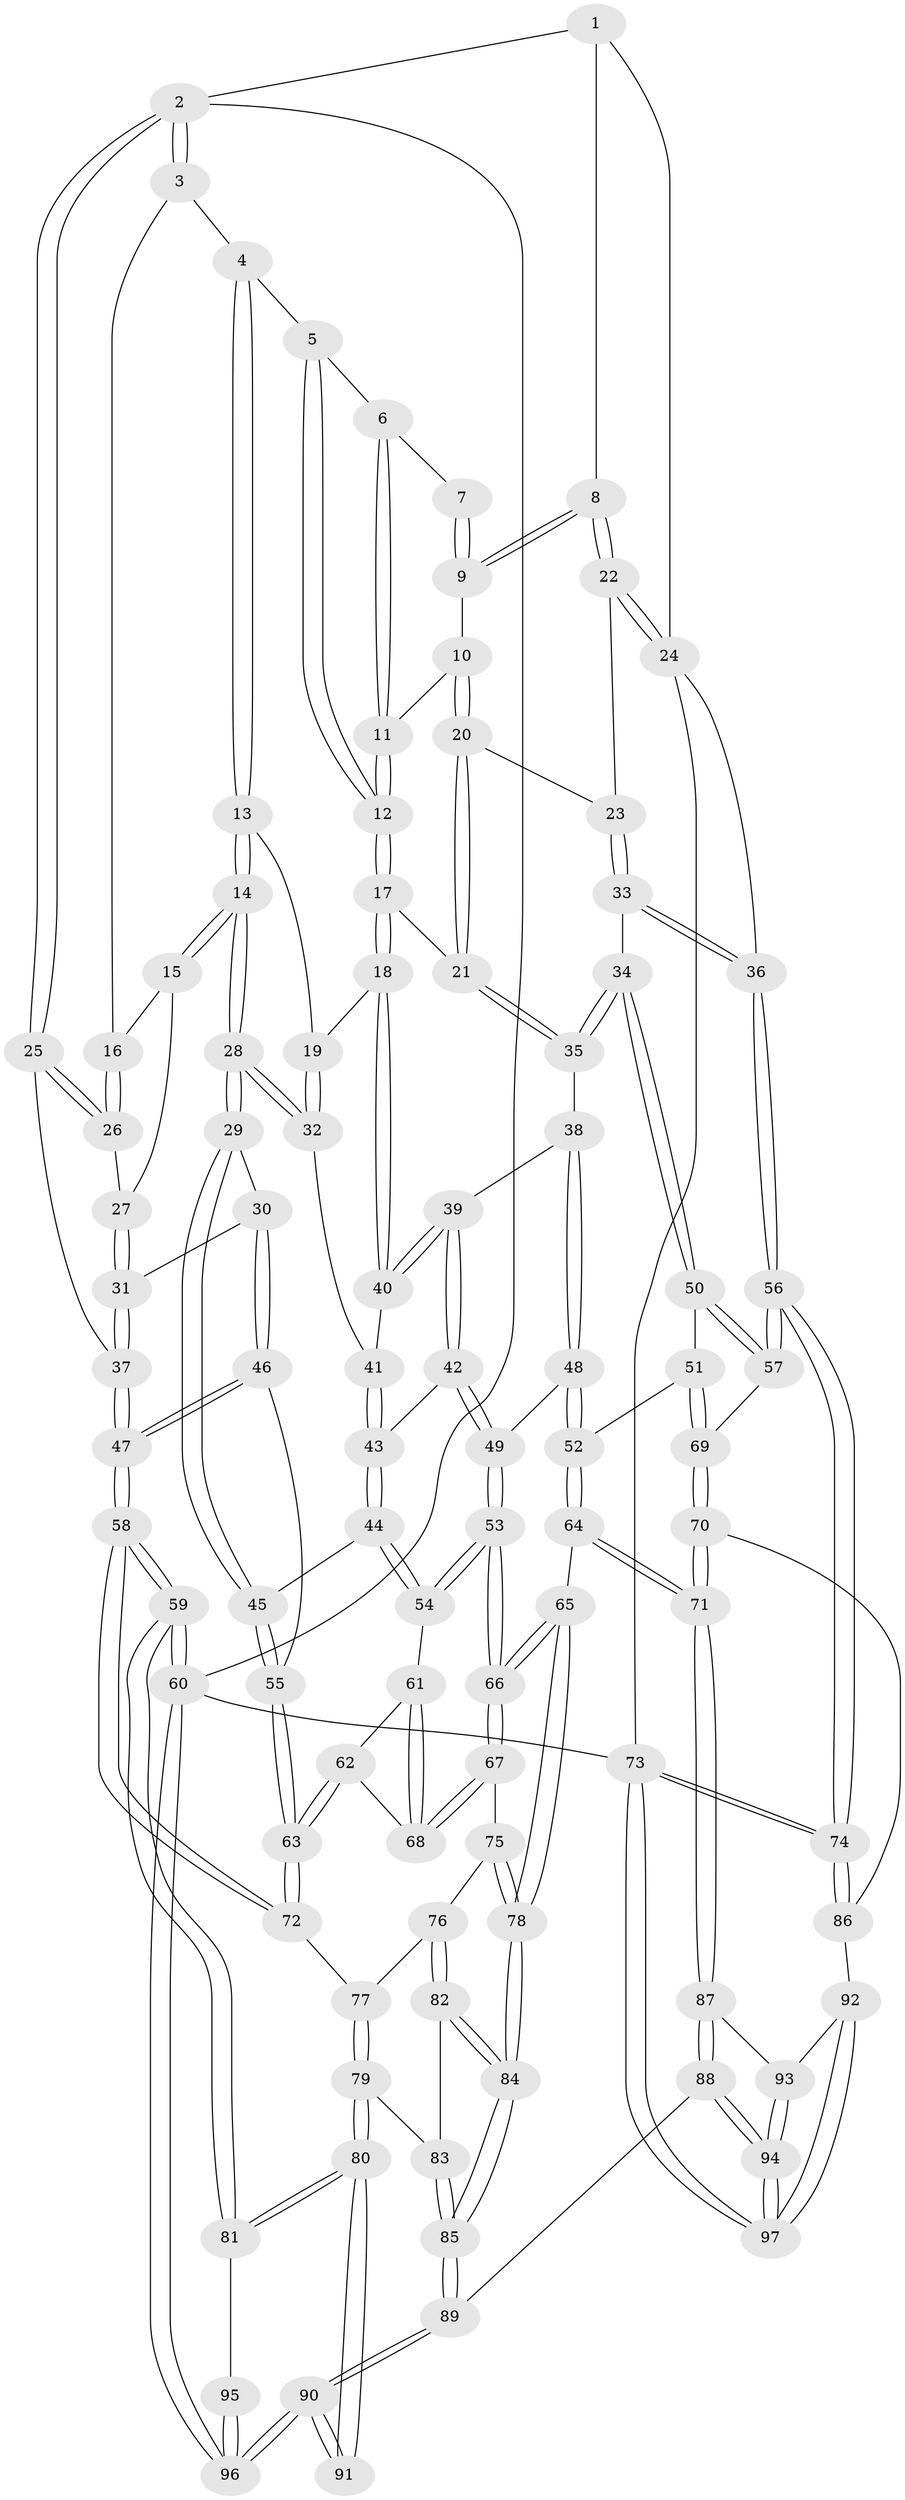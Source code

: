 // coarse degree distribution, {2: 0.14285714285714285, 4: 0.14285714285714285, 3: 0.6122448979591837, 5: 0.08163265306122448, 6: 0.02040816326530612}
// Generated by graph-tools (version 1.1) at 2025/54/03/04/25 22:54:44]
// undirected, 97 vertices, 239 edges
graph export_dot {
  node [color=gray90,style=filled];
  1 [pos="+0.992549343319215+0"];
  2 [pos="+0+0"];
  3 [pos="+0.1919196653646974+0"];
  4 [pos="+0.37222709646951097+0"];
  5 [pos="+0.6081345725724007+0"];
  6 [pos="+0.6143941625262577+0"];
  7 [pos="+0.918236639334084+0"];
  8 [pos="+0.9577478284987314+0.10021932833036781"];
  9 [pos="+0.8769114769285319+0.07528106656810338"];
  10 [pos="+0.8344317698957979+0.09477310849722029"];
  11 [pos="+0.8100434430090798+0.0859204112482664"];
  12 [pos="+0.656178992957018+0.1683568775105866"];
  13 [pos="+0.37296840017796823+0"];
  14 [pos="+0.24127528426098496+0.22512357132127944"];
  15 [pos="+0.16166903608493227+0.19155561667406185"];
  16 [pos="+0.09523769258293688+0.1367659362813159"];
  17 [pos="+0.6462424428796977+0.20675033240672744"];
  18 [pos="+0.5941850954740726+0.23297730998954294"];
  19 [pos="+0.48491286600615435+0.18503508008996358"];
  20 [pos="+0.8352584343147347+0.20584948954385032"];
  21 [pos="+0.7421062134537652+0.25587495132123156"];
  22 [pos="+0.9859732358461103+0.12045781473221805"];
  23 [pos="+0.8883121284993726+0.2265760694854633"];
  24 [pos="+1+0.17190744140855946"];
  25 [pos="+0+0.2221461300291769"];
  26 [pos="+0+0.1762938573304418"];
  27 [pos="+0.0930572124245431+0.2589616407916144"];
  28 [pos="+0.2818641545061102+0.36243640618186634"];
  29 [pos="+0.28014276701974267+0.3723570601209532"];
  30 [pos="+0.12193477626912821+0.3588047012045951"];
  31 [pos="+0.06968456042087308+0.3239646984169181"];
  32 [pos="+0.3642693065000359+0.30546718645487153"];
  33 [pos="+0.9849646351169848+0.3881512464233776"];
  34 [pos="+0.8572395776573549+0.4261297567687146"];
  35 [pos="+0.7875139723501868+0.3844983431105202"];
  36 [pos="+1+0.40880936069338053"];
  37 [pos="+0+0.2642353385386139"];
  38 [pos="+0.669131321516785+0.4226553474836854"];
  39 [pos="+0.5872495960407879+0.28149205320823034"];
  40 [pos="+0.585955419356436+0.27156751307692584"];
  41 [pos="+0.5083950195870016+0.31996889656141936"];
  42 [pos="+0.524576640335304+0.4573626162406869"];
  43 [pos="+0.43182969478502886+0.44336071439228025"];
  44 [pos="+0.3853558617439808+0.4473612976533158"];
  45 [pos="+0.28641200531926225+0.39398894857392736"];
  46 [pos="+0.0001657102623637855+0.4916263193246232"];
  47 [pos="+0+0.5101869742270407"];
  48 [pos="+0.6174861701185171+0.4983148229820506"];
  49 [pos="+0.5898510846234946+0.5035702053825051"];
  50 [pos="+0.845924000260549+0.4579830352188924"];
  51 [pos="+0.7675463540926053+0.5695249893257397"];
  52 [pos="+0.6960118463309889+0.556241074276419"];
  53 [pos="+0.5436501428280768+0.6133521467471319"];
  54 [pos="+0.41165013111572846+0.5627598863636055"];
  55 [pos="+0.19744595118728303+0.5470995428573305"];
  56 [pos="+1+0.6079903199881809"];
  57 [pos="+0.9372693776629589+0.6632344981834257"];
  58 [pos="+0+0.7216006182965202"];
  59 [pos="+0+0.7835192747719807"];
  60 [pos="+0+1"];
  61 [pos="+0.40358719963827533+0.5822309913508961"];
  62 [pos="+0.28449423946648034+0.6260194732825357"];
  63 [pos="+0.20050882155407965+0.6324278755492249"];
  64 [pos="+0.6050353462332428+0.7492271517882362"];
  65 [pos="+0.5712882208546896+0.7445160371926592"];
  66 [pos="+0.5556853657867294+0.7216001429095855"];
  67 [pos="+0.41176468218236234+0.6823671310869929"];
  68 [pos="+0.4058436507903758+0.6658248301505566"];
  69 [pos="+0.8210333799580399+0.7278177725775217"];
  70 [pos="+0.8118300888257697+0.7465854315182638"];
  71 [pos="+0.7245291649494311+0.7969127749263661"];
  72 [pos="+0.1953046558090095+0.6512613924048801"];
  73 [pos="+1+1"];
  74 [pos="+1+0.7947477090059856"];
  75 [pos="+0.363091949899089+0.7253093226429337"];
  76 [pos="+0.31866046836453576+0.7397982715092907"];
  77 [pos="+0.20420002084518418+0.6767467125942495"];
  78 [pos="+0.4789301432365984+0.8572858740861672"];
  79 [pos="+0.16943579938651404+0.8151918067625302"];
  80 [pos="+0.1650981752701815+0.822823612609446"];
  81 [pos="+0+0.8307344708269331"];
  82 [pos="+0.325851569559573+0.7923956924763094"];
  83 [pos="+0.2616125705019133+0.8266271691727646"];
  84 [pos="+0.41998059501078555+0.9708073271486213"];
  85 [pos="+0.41029030237098474+1"];
  86 [pos="+0.9262282627108832+0.8504763592041088"];
  87 [pos="+0.7244321893918905+0.8005574936819658"];
  88 [pos="+0.46059869550152666+1"];
  89 [pos="+0.3927911100835075+1"];
  90 [pos="+0.369018895202876+1"];
  91 [pos="+0.1860879615512431+0.9080760728425135"];
  92 [pos="+0.9132432202862732+0.9849405025152401"];
  93 [pos="+0.7585870169401404+0.9090020198479395"];
  94 [pos="+0.6778456444093925+1"];
  95 [pos="+0.06673966056902293+0.9364727028631378"];
  96 [pos="+0.12867911442456192+1"];
  97 [pos="+1+1"];
  1 -- 2;
  1 -- 8;
  1 -- 24;
  2 -- 3;
  2 -- 3;
  2 -- 25;
  2 -- 25;
  2 -- 60;
  3 -- 4;
  3 -- 16;
  4 -- 5;
  4 -- 13;
  4 -- 13;
  5 -- 6;
  5 -- 12;
  5 -- 12;
  6 -- 7;
  6 -- 11;
  6 -- 11;
  7 -- 9;
  7 -- 9;
  8 -- 9;
  8 -- 9;
  8 -- 22;
  8 -- 22;
  9 -- 10;
  10 -- 11;
  10 -- 20;
  10 -- 20;
  11 -- 12;
  11 -- 12;
  12 -- 17;
  12 -- 17;
  13 -- 14;
  13 -- 14;
  13 -- 19;
  14 -- 15;
  14 -- 15;
  14 -- 28;
  14 -- 28;
  15 -- 16;
  15 -- 27;
  16 -- 26;
  16 -- 26;
  17 -- 18;
  17 -- 18;
  17 -- 21;
  18 -- 19;
  18 -- 40;
  18 -- 40;
  19 -- 32;
  19 -- 32;
  20 -- 21;
  20 -- 21;
  20 -- 23;
  21 -- 35;
  21 -- 35;
  22 -- 23;
  22 -- 24;
  22 -- 24;
  23 -- 33;
  23 -- 33;
  24 -- 36;
  24 -- 73;
  25 -- 26;
  25 -- 26;
  25 -- 37;
  26 -- 27;
  27 -- 31;
  27 -- 31;
  28 -- 29;
  28 -- 29;
  28 -- 32;
  28 -- 32;
  29 -- 30;
  29 -- 45;
  29 -- 45;
  30 -- 31;
  30 -- 46;
  30 -- 46;
  31 -- 37;
  31 -- 37;
  32 -- 41;
  33 -- 34;
  33 -- 36;
  33 -- 36;
  34 -- 35;
  34 -- 35;
  34 -- 50;
  34 -- 50;
  35 -- 38;
  36 -- 56;
  36 -- 56;
  37 -- 47;
  37 -- 47;
  38 -- 39;
  38 -- 48;
  38 -- 48;
  39 -- 40;
  39 -- 40;
  39 -- 42;
  39 -- 42;
  40 -- 41;
  41 -- 43;
  41 -- 43;
  42 -- 43;
  42 -- 49;
  42 -- 49;
  43 -- 44;
  43 -- 44;
  44 -- 45;
  44 -- 54;
  44 -- 54;
  45 -- 55;
  45 -- 55;
  46 -- 47;
  46 -- 47;
  46 -- 55;
  47 -- 58;
  47 -- 58;
  48 -- 49;
  48 -- 52;
  48 -- 52;
  49 -- 53;
  49 -- 53;
  50 -- 51;
  50 -- 57;
  50 -- 57;
  51 -- 52;
  51 -- 69;
  51 -- 69;
  52 -- 64;
  52 -- 64;
  53 -- 54;
  53 -- 54;
  53 -- 66;
  53 -- 66;
  54 -- 61;
  55 -- 63;
  55 -- 63;
  56 -- 57;
  56 -- 57;
  56 -- 74;
  56 -- 74;
  57 -- 69;
  58 -- 59;
  58 -- 59;
  58 -- 72;
  58 -- 72;
  59 -- 60;
  59 -- 60;
  59 -- 81;
  59 -- 81;
  60 -- 96;
  60 -- 96;
  60 -- 73;
  61 -- 62;
  61 -- 68;
  61 -- 68;
  62 -- 63;
  62 -- 63;
  62 -- 68;
  63 -- 72;
  63 -- 72;
  64 -- 65;
  64 -- 71;
  64 -- 71;
  65 -- 66;
  65 -- 66;
  65 -- 78;
  65 -- 78;
  66 -- 67;
  66 -- 67;
  67 -- 68;
  67 -- 68;
  67 -- 75;
  69 -- 70;
  69 -- 70;
  70 -- 71;
  70 -- 71;
  70 -- 86;
  71 -- 87;
  71 -- 87;
  72 -- 77;
  73 -- 74;
  73 -- 74;
  73 -- 97;
  73 -- 97;
  74 -- 86;
  74 -- 86;
  75 -- 76;
  75 -- 78;
  75 -- 78;
  76 -- 77;
  76 -- 82;
  76 -- 82;
  77 -- 79;
  77 -- 79;
  78 -- 84;
  78 -- 84;
  79 -- 80;
  79 -- 80;
  79 -- 83;
  80 -- 81;
  80 -- 81;
  80 -- 91;
  80 -- 91;
  81 -- 95;
  82 -- 83;
  82 -- 84;
  82 -- 84;
  83 -- 85;
  83 -- 85;
  84 -- 85;
  84 -- 85;
  85 -- 89;
  85 -- 89;
  86 -- 92;
  87 -- 88;
  87 -- 88;
  87 -- 93;
  88 -- 89;
  88 -- 94;
  88 -- 94;
  89 -- 90;
  89 -- 90;
  90 -- 91;
  90 -- 91;
  90 -- 96;
  90 -- 96;
  92 -- 93;
  92 -- 97;
  92 -- 97;
  93 -- 94;
  93 -- 94;
  94 -- 97;
  94 -- 97;
  95 -- 96;
  95 -- 96;
}
